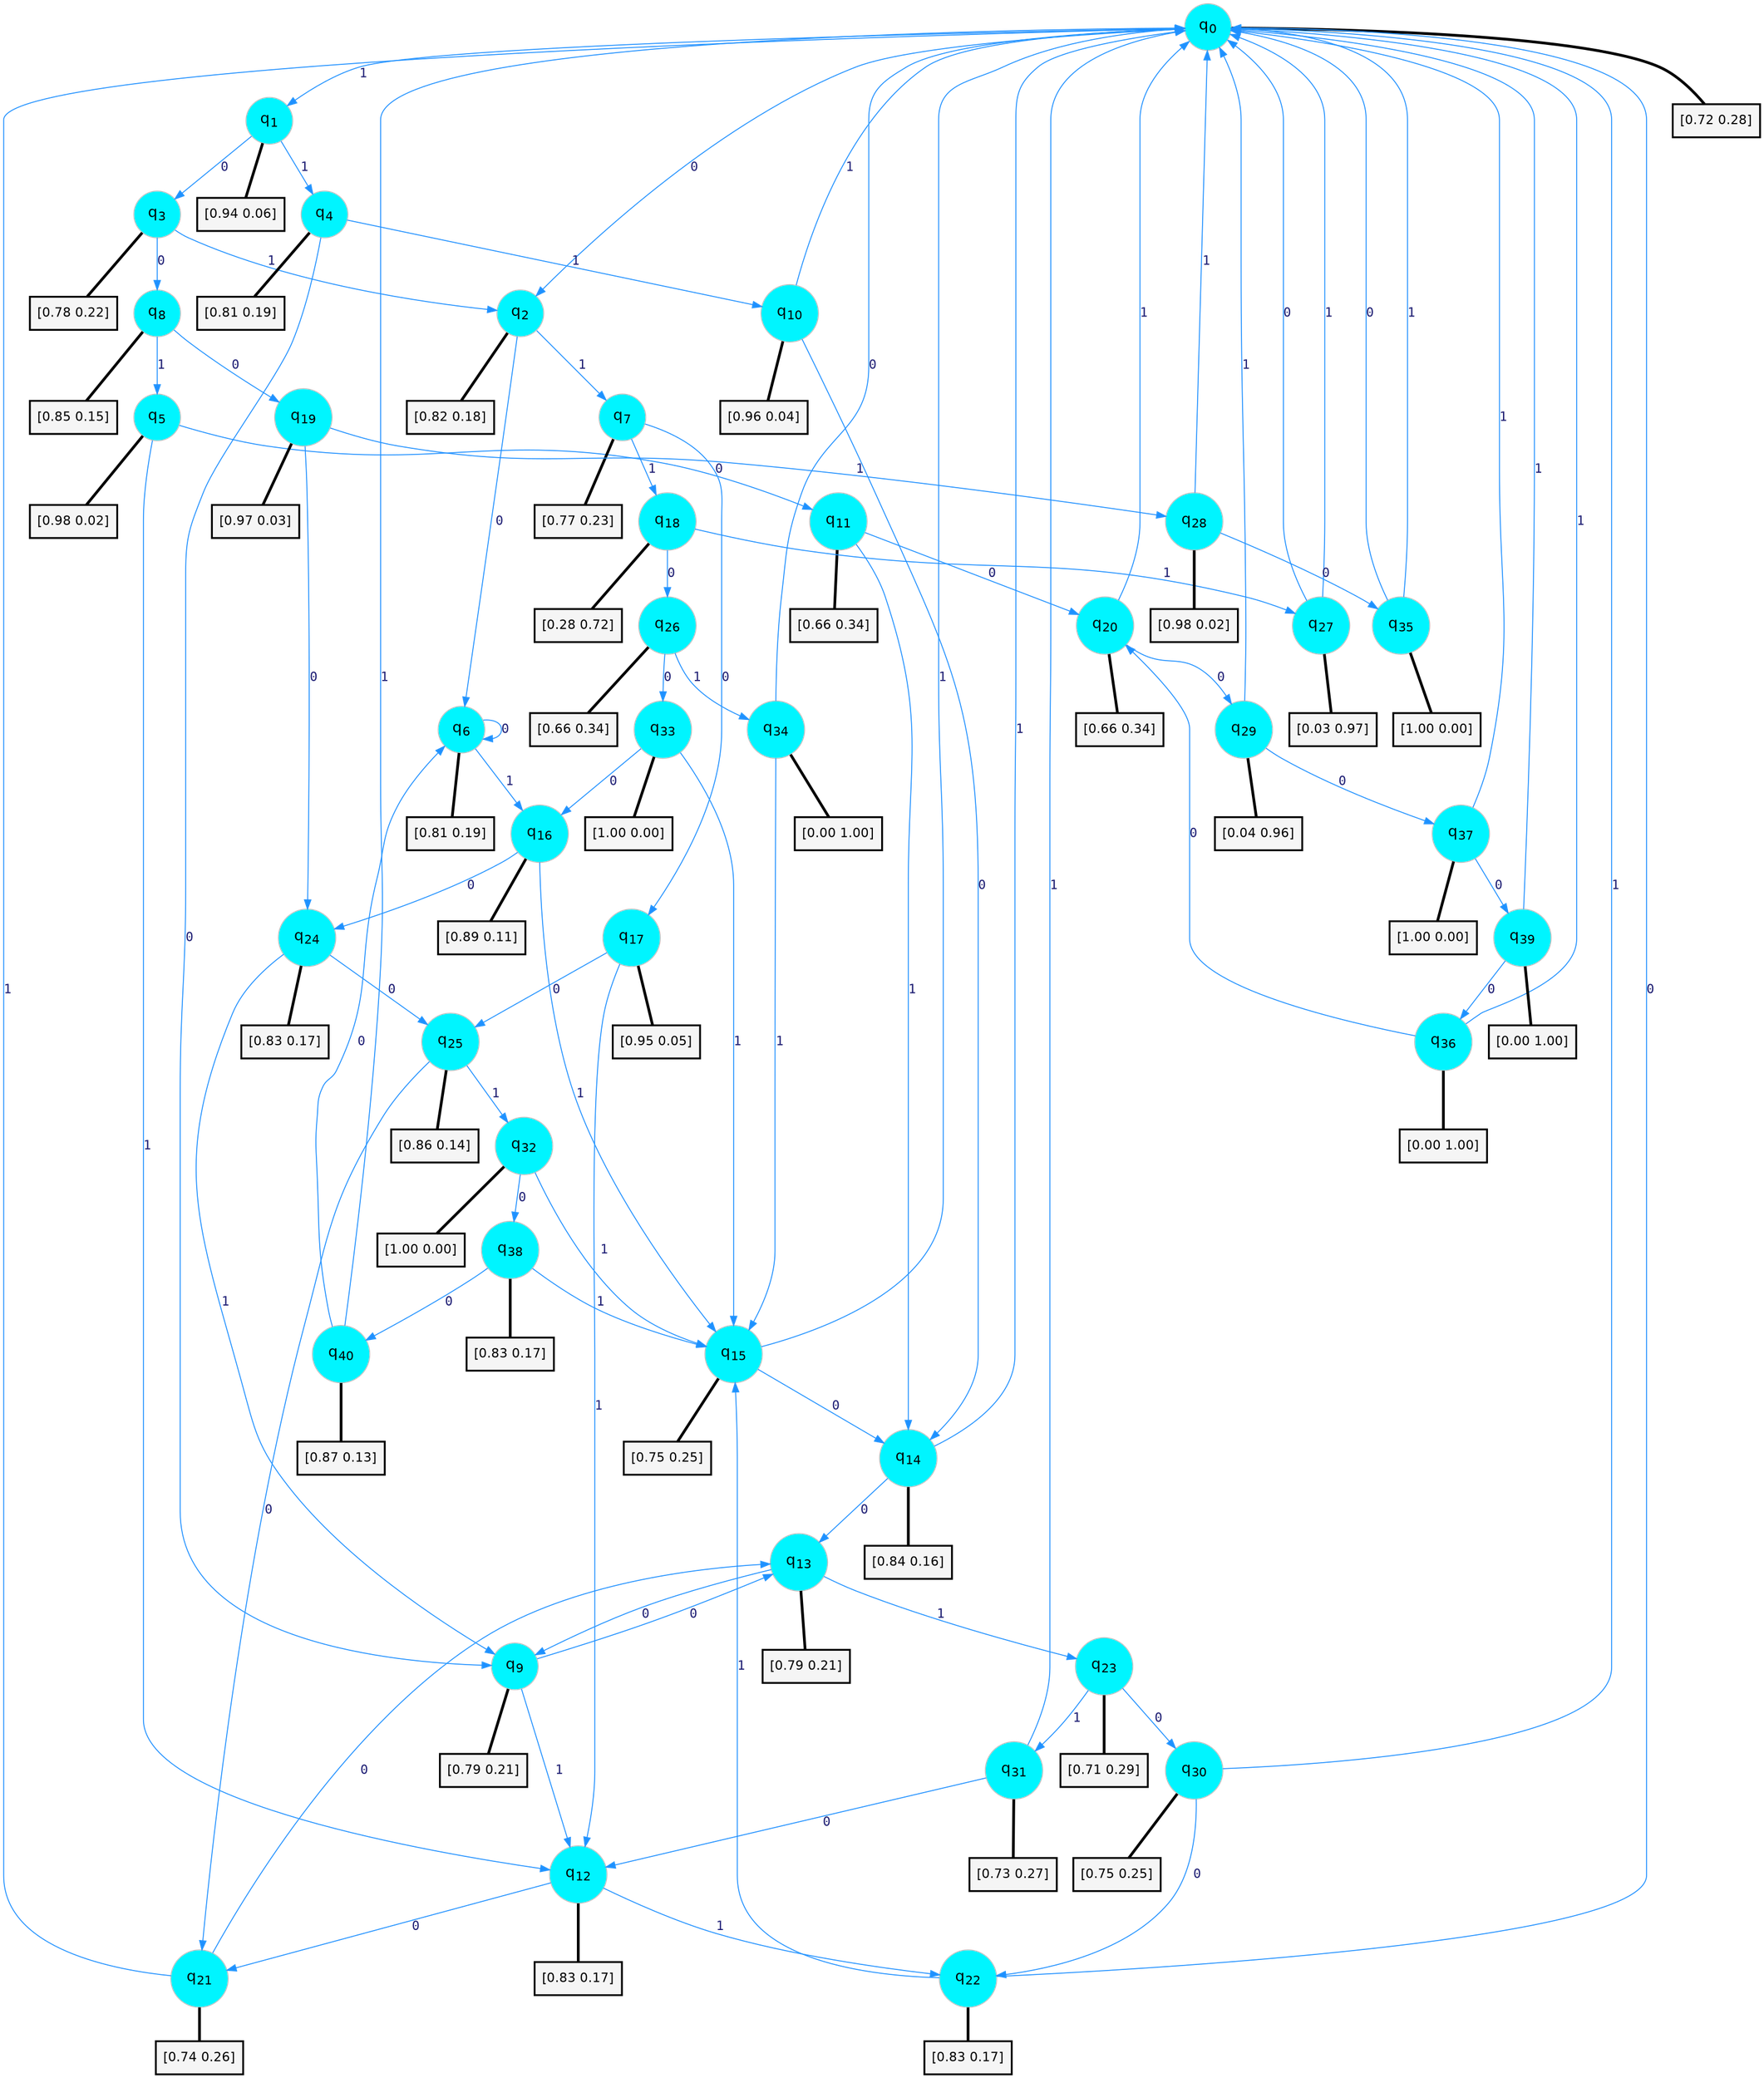 digraph G {
graph [
bgcolor=transparent, dpi=300, rankdir=TD, size="40,25"];
node [
color=gray, fillcolor=turquoise1, fontcolor=black, fontname=Helvetica, fontsize=16, fontweight=bold, shape=circle, style=filled];
edge [
arrowsize=1, color=dodgerblue1, fontcolor=midnightblue, fontname=courier, fontweight=bold, penwidth=1, style=solid, weight=20];
0[label=<q<SUB>0</SUB>>];
1[label=<q<SUB>1</SUB>>];
2[label=<q<SUB>2</SUB>>];
3[label=<q<SUB>3</SUB>>];
4[label=<q<SUB>4</SUB>>];
5[label=<q<SUB>5</SUB>>];
6[label=<q<SUB>6</SUB>>];
7[label=<q<SUB>7</SUB>>];
8[label=<q<SUB>8</SUB>>];
9[label=<q<SUB>9</SUB>>];
10[label=<q<SUB>10</SUB>>];
11[label=<q<SUB>11</SUB>>];
12[label=<q<SUB>12</SUB>>];
13[label=<q<SUB>13</SUB>>];
14[label=<q<SUB>14</SUB>>];
15[label=<q<SUB>15</SUB>>];
16[label=<q<SUB>16</SUB>>];
17[label=<q<SUB>17</SUB>>];
18[label=<q<SUB>18</SUB>>];
19[label=<q<SUB>19</SUB>>];
20[label=<q<SUB>20</SUB>>];
21[label=<q<SUB>21</SUB>>];
22[label=<q<SUB>22</SUB>>];
23[label=<q<SUB>23</SUB>>];
24[label=<q<SUB>24</SUB>>];
25[label=<q<SUB>25</SUB>>];
26[label=<q<SUB>26</SUB>>];
27[label=<q<SUB>27</SUB>>];
28[label=<q<SUB>28</SUB>>];
29[label=<q<SUB>29</SUB>>];
30[label=<q<SUB>30</SUB>>];
31[label=<q<SUB>31</SUB>>];
32[label=<q<SUB>32</SUB>>];
33[label=<q<SUB>33</SUB>>];
34[label=<q<SUB>34</SUB>>];
35[label=<q<SUB>35</SUB>>];
36[label=<q<SUB>36</SUB>>];
37[label=<q<SUB>37</SUB>>];
38[label=<q<SUB>38</SUB>>];
39[label=<q<SUB>39</SUB>>];
40[label=<q<SUB>40</SUB>>];
41[label="[0.72 0.28]", shape=box,fontcolor=black, fontname=Helvetica, fontsize=14, penwidth=2, fillcolor=whitesmoke,color=black];
42[label="[0.94 0.06]", shape=box,fontcolor=black, fontname=Helvetica, fontsize=14, penwidth=2, fillcolor=whitesmoke,color=black];
43[label="[0.82 0.18]", shape=box,fontcolor=black, fontname=Helvetica, fontsize=14, penwidth=2, fillcolor=whitesmoke,color=black];
44[label="[0.78 0.22]", shape=box,fontcolor=black, fontname=Helvetica, fontsize=14, penwidth=2, fillcolor=whitesmoke,color=black];
45[label="[0.81 0.19]", shape=box,fontcolor=black, fontname=Helvetica, fontsize=14, penwidth=2, fillcolor=whitesmoke,color=black];
46[label="[0.98 0.02]", shape=box,fontcolor=black, fontname=Helvetica, fontsize=14, penwidth=2, fillcolor=whitesmoke,color=black];
47[label="[0.81 0.19]", shape=box,fontcolor=black, fontname=Helvetica, fontsize=14, penwidth=2, fillcolor=whitesmoke,color=black];
48[label="[0.77 0.23]", shape=box,fontcolor=black, fontname=Helvetica, fontsize=14, penwidth=2, fillcolor=whitesmoke,color=black];
49[label="[0.85 0.15]", shape=box,fontcolor=black, fontname=Helvetica, fontsize=14, penwidth=2, fillcolor=whitesmoke,color=black];
50[label="[0.79 0.21]", shape=box,fontcolor=black, fontname=Helvetica, fontsize=14, penwidth=2, fillcolor=whitesmoke,color=black];
51[label="[0.96 0.04]", shape=box,fontcolor=black, fontname=Helvetica, fontsize=14, penwidth=2, fillcolor=whitesmoke,color=black];
52[label="[0.66 0.34]", shape=box,fontcolor=black, fontname=Helvetica, fontsize=14, penwidth=2, fillcolor=whitesmoke,color=black];
53[label="[0.83 0.17]", shape=box,fontcolor=black, fontname=Helvetica, fontsize=14, penwidth=2, fillcolor=whitesmoke,color=black];
54[label="[0.79 0.21]", shape=box,fontcolor=black, fontname=Helvetica, fontsize=14, penwidth=2, fillcolor=whitesmoke,color=black];
55[label="[0.84 0.16]", shape=box,fontcolor=black, fontname=Helvetica, fontsize=14, penwidth=2, fillcolor=whitesmoke,color=black];
56[label="[0.75 0.25]", shape=box,fontcolor=black, fontname=Helvetica, fontsize=14, penwidth=2, fillcolor=whitesmoke,color=black];
57[label="[0.89 0.11]", shape=box,fontcolor=black, fontname=Helvetica, fontsize=14, penwidth=2, fillcolor=whitesmoke,color=black];
58[label="[0.95 0.05]", shape=box,fontcolor=black, fontname=Helvetica, fontsize=14, penwidth=2, fillcolor=whitesmoke,color=black];
59[label="[0.28 0.72]", shape=box,fontcolor=black, fontname=Helvetica, fontsize=14, penwidth=2, fillcolor=whitesmoke,color=black];
60[label="[0.97 0.03]", shape=box,fontcolor=black, fontname=Helvetica, fontsize=14, penwidth=2, fillcolor=whitesmoke,color=black];
61[label="[0.66 0.34]", shape=box,fontcolor=black, fontname=Helvetica, fontsize=14, penwidth=2, fillcolor=whitesmoke,color=black];
62[label="[0.74 0.26]", shape=box,fontcolor=black, fontname=Helvetica, fontsize=14, penwidth=2, fillcolor=whitesmoke,color=black];
63[label="[0.83 0.17]", shape=box,fontcolor=black, fontname=Helvetica, fontsize=14, penwidth=2, fillcolor=whitesmoke,color=black];
64[label="[0.71 0.29]", shape=box,fontcolor=black, fontname=Helvetica, fontsize=14, penwidth=2, fillcolor=whitesmoke,color=black];
65[label="[0.83 0.17]", shape=box,fontcolor=black, fontname=Helvetica, fontsize=14, penwidth=2, fillcolor=whitesmoke,color=black];
66[label="[0.86 0.14]", shape=box,fontcolor=black, fontname=Helvetica, fontsize=14, penwidth=2, fillcolor=whitesmoke,color=black];
67[label="[0.66 0.34]", shape=box,fontcolor=black, fontname=Helvetica, fontsize=14, penwidth=2, fillcolor=whitesmoke,color=black];
68[label="[0.03 0.97]", shape=box,fontcolor=black, fontname=Helvetica, fontsize=14, penwidth=2, fillcolor=whitesmoke,color=black];
69[label="[0.98 0.02]", shape=box,fontcolor=black, fontname=Helvetica, fontsize=14, penwidth=2, fillcolor=whitesmoke,color=black];
70[label="[0.04 0.96]", shape=box,fontcolor=black, fontname=Helvetica, fontsize=14, penwidth=2, fillcolor=whitesmoke,color=black];
71[label="[0.75 0.25]", shape=box,fontcolor=black, fontname=Helvetica, fontsize=14, penwidth=2, fillcolor=whitesmoke,color=black];
72[label="[0.73 0.27]", shape=box,fontcolor=black, fontname=Helvetica, fontsize=14, penwidth=2, fillcolor=whitesmoke,color=black];
73[label="[1.00 0.00]", shape=box,fontcolor=black, fontname=Helvetica, fontsize=14, penwidth=2, fillcolor=whitesmoke,color=black];
74[label="[1.00 0.00]", shape=box,fontcolor=black, fontname=Helvetica, fontsize=14, penwidth=2, fillcolor=whitesmoke,color=black];
75[label="[0.00 1.00]", shape=box,fontcolor=black, fontname=Helvetica, fontsize=14, penwidth=2, fillcolor=whitesmoke,color=black];
76[label="[1.00 0.00]", shape=box,fontcolor=black, fontname=Helvetica, fontsize=14, penwidth=2, fillcolor=whitesmoke,color=black];
77[label="[0.00 1.00]", shape=box,fontcolor=black, fontname=Helvetica, fontsize=14, penwidth=2, fillcolor=whitesmoke,color=black];
78[label="[1.00 0.00]", shape=box,fontcolor=black, fontname=Helvetica, fontsize=14, penwidth=2, fillcolor=whitesmoke,color=black];
79[label="[0.83 0.17]", shape=box,fontcolor=black, fontname=Helvetica, fontsize=14, penwidth=2, fillcolor=whitesmoke,color=black];
80[label="[0.00 1.00]", shape=box,fontcolor=black, fontname=Helvetica, fontsize=14, penwidth=2, fillcolor=whitesmoke,color=black];
81[label="[0.87 0.13]", shape=box,fontcolor=black, fontname=Helvetica, fontsize=14, penwidth=2, fillcolor=whitesmoke,color=black];
0->2 [label=0];
0->1 [label=1];
0->41 [arrowhead=none, penwidth=3,color=black];
1->3 [label=0];
1->4 [label=1];
1->42 [arrowhead=none, penwidth=3,color=black];
2->6 [label=0];
2->7 [label=1];
2->43 [arrowhead=none, penwidth=3,color=black];
3->8 [label=0];
3->2 [label=1];
3->44 [arrowhead=none, penwidth=3,color=black];
4->9 [label=0];
4->10 [label=1];
4->45 [arrowhead=none, penwidth=3,color=black];
5->11 [label=0];
5->12 [label=1];
5->46 [arrowhead=none, penwidth=3,color=black];
6->6 [label=0];
6->16 [label=1];
6->47 [arrowhead=none, penwidth=3,color=black];
7->17 [label=0];
7->18 [label=1];
7->48 [arrowhead=none, penwidth=3,color=black];
8->19 [label=0];
8->5 [label=1];
8->49 [arrowhead=none, penwidth=3,color=black];
9->13 [label=0];
9->12 [label=1];
9->50 [arrowhead=none, penwidth=3,color=black];
10->14 [label=0];
10->0 [label=1];
10->51 [arrowhead=none, penwidth=3,color=black];
11->20 [label=0];
11->14 [label=1];
11->52 [arrowhead=none, penwidth=3,color=black];
12->21 [label=0];
12->22 [label=1];
12->53 [arrowhead=none, penwidth=3,color=black];
13->9 [label=0];
13->23 [label=1];
13->54 [arrowhead=none, penwidth=3,color=black];
14->13 [label=0];
14->0 [label=1];
14->55 [arrowhead=none, penwidth=3,color=black];
15->14 [label=0];
15->0 [label=1];
15->56 [arrowhead=none, penwidth=3,color=black];
16->24 [label=0];
16->15 [label=1];
16->57 [arrowhead=none, penwidth=3,color=black];
17->25 [label=0];
17->12 [label=1];
17->58 [arrowhead=none, penwidth=3,color=black];
18->26 [label=0];
18->27 [label=1];
18->59 [arrowhead=none, penwidth=3,color=black];
19->24 [label=0];
19->28 [label=1];
19->60 [arrowhead=none, penwidth=3,color=black];
20->29 [label=0];
20->0 [label=1];
20->61 [arrowhead=none, penwidth=3,color=black];
21->13 [label=0];
21->0 [label=1];
21->62 [arrowhead=none, penwidth=3,color=black];
22->0 [label=0];
22->15 [label=1];
22->63 [arrowhead=none, penwidth=3,color=black];
23->30 [label=0];
23->31 [label=1];
23->64 [arrowhead=none, penwidth=3,color=black];
24->25 [label=0];
24->9 [label=1];
24->65 [arrowhead=none, penwidth=3,color=black];
25->21 [label=0];
25->32 [label=1];
25->66 [arrowhead=none, penwidth=3,color=black];
26->33 [label=0];
26->34 [label=1];
26->67 [arrowhead=none, penwidth=3,color=black];
27->0 [label=0];
27->0 [label=1];
27->68 [arrowhead=none, penwidth=3,color=black];
28->35 [label=0];
28->0 [label=1];
28->69 [arrowhead=none, penwidth=3,color=black];
29->37 [label=0];
29->0 [label=1];
29->70 [arrowhead=none, penwidth=3,color=black];
30->22 [label=0];
30->0 [label=1];
30->71 [arrowhead=none, penwidth=3,color=black];
31->12 [label=0];
31->0 [label=1];
31->72 [arrowhead=none, penwidth=3,color=black];
32->38 [label=0];
32->15 [label=1];
32->73 [arrowhead=none, penwidth=3,color=black];
33->16 [label=0];
33->15 [label=1];
33->74 [arrowhead=none, penwidth=3,color=black];
34->0 [label=0];
34->15 [label=1];
34->75 [arrowhead=none, penwidth=3,color=black];
35->0 [label=0];
35->0 [label=1];
35->76 [arrowhead=none, penwidth=3,color=black];
36->20 [label=0];
36->0 [label=1];
36->77 [arrowhead=none, penwidth=3,color=black];
37->39 [label=0];
37->0 [label=1];
37->78 [arrowhead=none, penwidth=3,color=black];
38->40 [label=0];
38->15 [label=1];
38->79 [arrowhead=none, penwidth=3,color=black];
39->36 [label=0];
39->0 [label=1];
39->80 [arrowhead=none, penwidth=3,color=black];
40->6 [label=0];
40->0 [label=1];
40->81 [arrowhead=none, penwidth=3,color=black];
}
